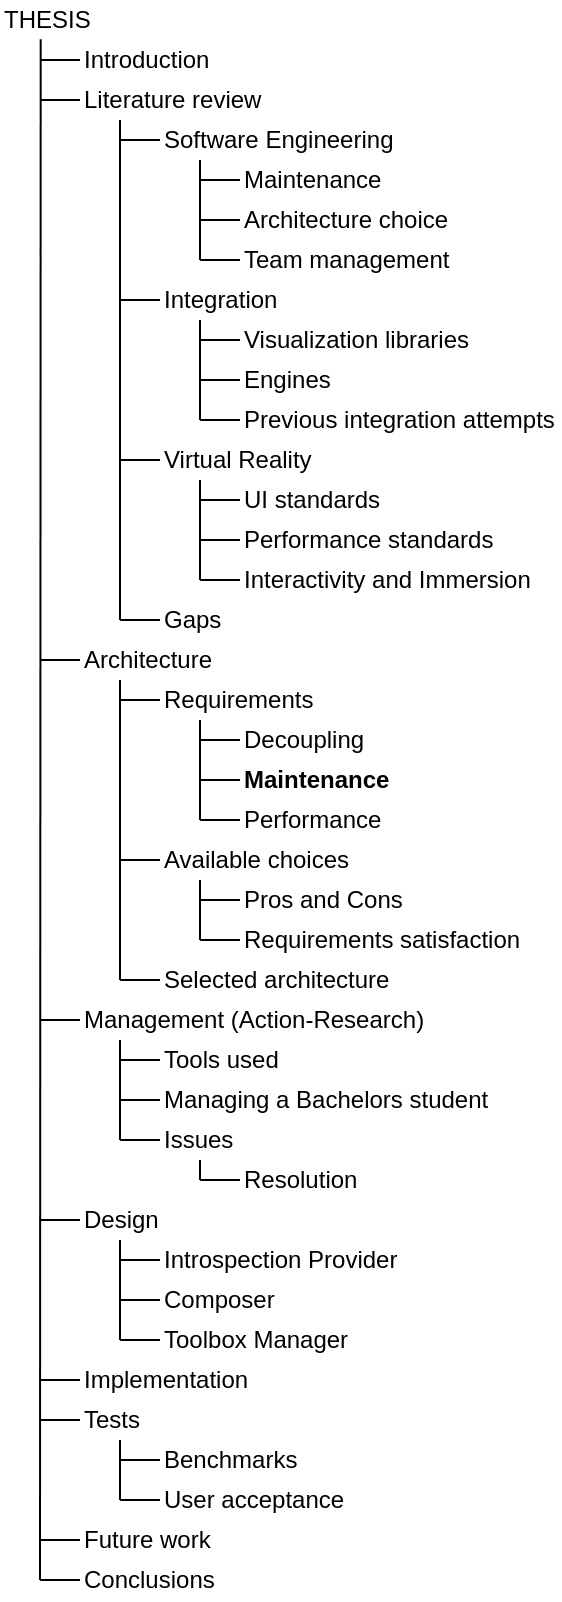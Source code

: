 <mxfile version="14.5.1" type="device"><diagram id="ahG41GufxQBeRk48SPnx" name="Page-1"><mxGraphModel dx="907" dy="733" grid="1" gridSize="10" guides="1" tooltips="1" connect="1" arrows="1" fold="1" page="1" pageScale="1" pageWidth="850" pageHeight="1100" math="0" shadow="0"><root><mxCell id="0"/><mxCell id="1" parent="0"/><mxCell id="CokTXjxzuJ4iFSZao7Tg-1" value="THESIS" style="text;html=1;strokeColor=none;fillColor=none;align=left;verticalAlign=middle;whiteSpace=wrap;rounded=0;" parent="1" vertex="1"><mxGeometry x="280" y="100" width="50" height="20" as="geometry"/></mxCell><mxCell id="CokTXjxzuJ4iFSZao7Tg-2" value="" style="endArrow=none;html=1;entryX=0.407;entryY=0.983;entryDx=0;entryDy=0;entryPerimeter=0;" parent="1" target="CokTXjxzuJ4iFSZao7Tg-1" edge="1"><mxGeometry width="50" height="50" relative="1" as="geometry"><mxPoint x="300" y="890" as="sourcePoint"/><mxPoint x="450" y="240" as="targetPoint"/></mxGeometry></mxCell><mxCell id="CokTXjxzuJ4iFSZao7Tg-3" value="Introduction" style="text;html=1;strokeColor=none;fillColor=none;align=left;verticalAlign=middle;whiteSpace=wrap;rounded=0;" parent="1" vertex="1"><mxGeometry x="320" y="120" width="70" height="20" as="geometry"/></mxCell><mxCell id="CokTXjxzuJ4iFSZao7Tg-5" value="" style="endArrow=none;html=1;entryX=0;entryY=0.5;entryDx=0;entryDy=0;" parent="1" target="CokTXjxzuJ4iFSZao7Tg-3" edge="1"><mxGeometry width="50" height="50" relative="1" as="geometry"><mxPoint x="300" y="130" as="sourcePoint"/><mxPoint x="380" y="230" as="targetPoint"/></mxGeometry></mxCell><mxCell id="CokTXjxzuJ4iFSZao7Tg-7" value="Literature review" style="text;html=1;strokeColor=none;fillColor=none;align=left;verticalAlign=middle;whiteSpace=wrap;rounded=0;" parent="1" vertex="1"><mxGeometry x="320" y="140" width="100" height="20" as="geometry"/></mxCell><mxCell id="CokTXjxzuJ4iFSZao7Tg-8" value="" style="endArrow=none;html=1;entryX=0;entryY=0.5;entryDx=0;entryDy=0;" parent="1" target="CokTXjxzuJ4iFSZao7Tg-7" edge="1"><mxGeometry width="50" height="50" relative="1" as="geometry"><mxPoint x="300" y="150" as="sourcePoint"/><mxPoint x="330" y="140" as="targetPoint"/></mxGeometry></mxCell><mxCell id="CokTXjxzuJ4iFSZao7Tg-9" value="Software Engineering" style="text;html=1;strokeColor=none;fillColor=none;align=left;verticalAlign=middle;whiteSpace=wrap;rounded=0;" parent="1" vertex="1"><mxGeometry x="360" y="160" width="120" height="20" as="geometry"/></mxCell><mxCell id="CokTXjxzuJ4iFSZao7Tg-10" value="" style="endArrow=none;html=1;" parent="1" edge="1"><mxGeometry width="50" height="50" relative="1" as="geometry"><mxPoint x="340" y="160" as="sourcePoint"/><mxPoint x="340" y="410" as="targetPoint"/></mxGeometry></mxCell><mxCell id="CokTXjxzuJ4iFSZao7Tg-11" value="" style="endArrow=none;html=1;entryX=0;entryY=0.5;entryDx=0;entryDy=0;" parent="1" target="CokTXjxzuJ4iFSZao7Tg-9" edge="1"><mxGeometry width="50" height="50" relative="1" as="geometry"><mxPoint x="340" y="170" as="sourcePoint"/><mxPoint x="330" y="160" as="targetPoint"/></mxGeometry></mxCell><mxCell id="CokTXjxzuJ4iFSZao7Tg-12" value="Maintenance" style="text;html=1;strokeColor=none;fillColor=none;align=left;verticalAlign=middle;whiteSpace=wrap;rounded=0;" parent="1" vertex="1"><mxGeometry x="400" y="180" width="80" height="20" as="geometry"/></mxCell><mxCell id="CokTXjxzuJ4iFSZao7Tg-13" value="" style="endArrow=none;html=1;" parent="1" edge="1"><mxGeometry width="50" height="50" relative="1" as="geometry"><mxPoint x="380" y="180" as="sourcePoint"/><mxPoint x="380" y="230" as="targetPoint"/></mxGeometry></mxCell><mxCell id="CokTXjxzuJ4iFSZao7Tg-14" value="" style="endArrow=none;html=1;entryX=0;entryY=0.5;entryDx=0;entryDy=0;" parent="1" target="CokTXjxzuJ4iFSZao7Tg-12" edge="1"><mxGeometry width="50" height="50" relative="1" as="geometry"><mxPoint x="380" y="190" as="sourcePoint"/><mxPoint x="370" y="180" as="targetPoint"/></mxGeometry></mxCell><mxCell id="CokTXjxzuJ4iFSZao7Tg-15" value="Architecture choice" style="text;html=1;strokeColor=none;fillColor=none;align=left;verticalAlign=middle;whiteSpace=wrap;rounded=0;" parent="1" vertex="1"><mxGeometry x="400" y="200" width="110" height="20" as="geometry"/></mxCell><mxCell id="CokTXjxzuJ4iFSZao7Tg-16" value="" style="endArrow=none;html=1;entryX=0;entryY=0.5;entryDx=0;entryDy=0;" parent="1" target="CokTXjxzuJ4iFSZao7Tg-15" edge="1"><mxGeometry width="50" height="50" relative="1" as="geometry"><mxPoint x="380" y="210" as="sourcePoint"/><mxPoint x="410" y="200" as="targetPoint"/></mxGeometry></mxCell><mxCell id="CokTXjxzuJ4iFSZao7Tg-17" value="Team management" style="text;html=1;strokeColor=none;fillColor=none;align=left;verticalAlign=middle;whiteSpace=wrap;rounded=0;labelPosition=center;verticalLabelPosition=middle;horizontal=1;" parent="1" vertex="1"><mxGeometry x="400" y="220" width="110" height="20" as="geometry"/></mxCell><mxCell id="CokTXjxzuJ4iFSZao7Tg-18" value="" style="endArrow=none;html=1;entryX=0;entryY=0.5;entryDx=0;entryDy=0;" parent="1" target="CokTXjxzuJ4iFSZao7Tg-17" edge="1"><mxGeometry width="50" height="50" relative="1" as="geometry"><mxPoint x="380" y="230" as="sourcePoint"/><mxPoint x="410" y="220" as="targetPoint"/></mxGeometry></mxCell><mxCell id="CokTXjxzuJ4iFSZao7Tg-19" value="Integration" style="text;html=1;strokeColor=none;fillColor=none;align=left;verticalAlign=middle;whiteSpace=wrap;rounded=0;" parent="1" vertex="1"><mxGeometry x="360" y="240" width="120" height="20" as="geometry"/></mxCell><mxCell id="CokTXjxzuJ4iFSZao7Tg-20" value="" style="endArrow=none;html=1;entryX=0;entryY=0.5;entryDx=0;entryDy=0;" parent="1" target="CokTXjxzuJ4iFSZao7Tg-19" edge="1"><mxGeometry width="50" height="50" relative="1" as="geometry"><mxPoint x="340" y="250" as="sourcePoint"/><mxPoint x="370" y="180" as="targetPoint"/></mxGeometry></mxCell><mxCell id="CokTXjxzuJ4iFSZao7Tg-21" value="Visualization libraries" style="text;html=1;strokeColor=none;fillColor=none;align=left;verticalAlign=middle;whiteSpace=wrap;rounded=0;" parent="1" vertex="1"><mxGeometry x="400" y="260" width="120" height="20" as="geometry"/></mxCell><mxCell id="CokTXjxzuJ4iFSZao7Tg-22" value="" style="endArrow=none;html=1;" parent="1" edge="1"><mxGeometry width="50" height="50" relative="1" as="geometry"><mxPoint x="380" y="260" as="sourcePoint"/><mxPoint x="380" y="310" as="targetPoint"/></mxGeometry></mxCell><mxCell id="CokTXjxzuJ4iFSZao7Tg-23" value="" style="endArrow=none;html=1;entryX=0;entryY=0.5;entryDx=0;entryDy=0;" parent="1" target="CokTXjxzuJ4iFSZao7Tg-21" edge="1"><mxGeometry width="50" height="50" relative="1" as="geometry"><mxPoint x="380" y="270" as="sourcePoint"/><mxPoint x="410" y="200" as="targetPoint"/></mxGeometry></mxCell><mxCell id="CokTXjxzuJ4iFSZao7Tg-24" value="Engines" style="text;html=1;strokeColor=none;fillColor=none;align=left;verticalAlign=middle;whiteSpace=wrap;rounded=0;" parent="1" vertex="1"><mxGeometry x="400" y="280" width="120" height="20" as="geometry"/></mxCell><mxCell id="CokTXjxzuJ4iFSZao7Tg-25" value="" style="endArrow=none;html=1;entryX=0;entryY=0.5;entryDx=0;entryDy=0;" parent="1" target="CokTXjxzuJ4iFSZao7Tg-24" edge="1"><mxGeometry width="50" height="50" relative="1" as="geometry"><mxPoint x="380" y="290" as="sourcePoint"/><mxPoint x="410" y="280" as="targetPoint"/></mxGeometry></mxCell><mxCell id="CokTXjxzuJ4iFSZao7Tg-26" value="Previous integration attempts" style="text;html=1;strokeColor=none;fillColor=none;align=left;verticalAlign=middle;whiteSpace=wrap;rounded=0;" parent="1" vertex="1"><mxGeometry x="400" y="300" width="160" height="20" as="geometry"/></mxCell><mxCell id="CokTXjxzuJ4iFSZao7Tg-27" value="" style="endArrow=none;html=1;entryX=0;entryY=0.5;entryDx=0;entryDy=0;" parent="1" target="CokTXjxzuJ4iFSZao7Tg-26" edge="1"><mxGeometry width="50" height="50" relative="1" as="geometry"><mxPoint x="380" y="310" as="sourcePoint"/><mxPoint x="410" y="300" as="targetPoint"/></mxGeometry></mxCell><mxCell id="CokTXjxzuJ4iFSZao7Tg-28" value="Virtual Reality" style="text;html=1;strokeColor=none;fillColor=none;align=left;verticalAlign=middle;whiteSpace=wrap;rounded=0;" parent="1" vertex="1"><mxGeometry x="360" y="320" width="120" height="20" as="geometry"/></mxCell><mxCell id="CokTXjxzuJ4iFSZao7Tg-29" value="" style="endArrow=none;html=1;entryX=0;entryY=0.5;entryDx=0;entryDy=0;" parent="1" edge="1"><mxGeometry width="50" height="50" relative="1" as="geometry"><mxPoint x="340" y="330" as="sourcePoint"/><mxPoint x="360" y="330" as="targetPoint"/></mxGeometry></mxCell><mxCell id="CokTXjxzuJ4iFSZao7Tg-30" value="" style="endArrow=none;html=1;" parent="1" edge="1"><mxGeometry width="50" height="50" relative="1" as="geometry"><mxPoint x="380" y="340" as="sourcePoint"/><mxPoint x="380" y="390" as="targetPoint"/></mxGeometry></mxCell><mxCell id="CokTXjxzuJ4iFSZao7Tg-31" value="" style="endArrow=none;html=1;" parent="1" edge="1"><mxGeometry width="50" height="50" relative="1" as="geometry"><mxPoint x="380" y="350" as="sourcePoint"/><mxPoint x="400" y="350" as="targetPoint"/></mxGeometry></mxCell><mxCell id="CokTXjxzuJ4iFSZao7Tg-32" value="UI standards" style="text;html=1;strokeColor=none;fillColor=none;align=left;verticalAlign=middle;whiteSpace=wrap;rounded=0;" parent="1" vertex="1"><mxGeometry x="400" y="340" width="120" height="20" as="geometry"/></mxCell><mxCell id="CokTXjxzuJ4iFSZao7Tg-33" value="Performance standards" style="text;html=1;strokeColor=none;fillColor=none;align=left;verticalAlign=middle;whiteSpace=wrap;rounded=0;" parent="1" vertex="1"><mxGeometry x="400" y="360" width="160" height="20" as="geometry"/></mxCell><mxCell id="CokTXjxzuJ4iFSZao7Tg-34" value="" style="endArrow=none;html=1;entryX=0;entryY=0.5;entryDx=0;entryDy=0;" parent="1" target="CokTXjxzuJ4iFSZao7Tg-33" edge="1"><mxGeometry width="50" height="50" relative="1" as="geometry"><mxPoint x="380" y="370" as="sourcePoint"/><mxPoint x="410" y="360" as="targetPoint"/></mxGeometry></mxCell><mxCell id="CokTXjxzuJ4iFSZao7Tg-36" value="Interactivity and Immersion" style="text;html=1;strokeColor=none;fillColor=none;align=left;verticalAlign=middle;whiteSpace=wrap;rounded=0;" parent="1" vertex="1"><mxGeometry x="400" y="380" width="150" height="20" as="geometry"/></mxCell><mxCell id="CokTXjxzuJ4iFSZao7Tg-39" value="" style="endArrow=none;html=1;entryX=0;entryY=0.5;entryDx=0;entryDy=0;" parent="1" target="CokTXjxzuJ4iFSZao7Tg-36" edge="1"><mxGeometry width="50" height="50" relative="1" as="geometry"><mxPoint x="380" y="390" as="sourcePoint"/><mxPoint x="410" y="380" as="targetPoint"/></mxGeometry></mxCell><mxCell id="D69YvOQ4v0eTggxA56Pe-1" value="Architecture" style="text;html=1;strokeColor=none;fillColor=none;align=left;verticalAlign=middle;whiteSpace=wrap;rounded=0;" parent="1" vertex="1"><mxGeometry x="320" y="420" width="70" height="20" as="geometry"/></mxCell><mxCell id="D69YvOQ4v0eTggxA56Pe-2" value="" style="endArrow=none;html=1;entryX=0;entryY=0.5;entryDx=0;entryDy=0;" parent="1" target="D69YvOQ4v0eTggxA56Pe-1" edge="1"><mxGeometry width="50" height="50" relative="1" as="geometry"><mxPoint x="300" y="430" as="sourcePoint"/><mxPoint x="330" y="180" as="targetPoint"/></mxGeometry></mxCell><mxCell id="D69YvOQ4v0eTggxA56Pe-3" value="" style="endArrow=none;html=1;" parent="1" edge="1"><mxGeometry width="50" height="50" relative="1" as="geometry"><mxPoint x="340" y="440" as="sourcePoint"/><mxPoint x="340" y="590" as="targetPoint"/></mxGeometry></mxCell><mxCell id="D69YvOQ4v0eTggxA56Pe-4" value="Requirements" style="text;html=1;strokeColor=none;fillColor=none;align=left;verticalAlign=middle;whiteSpace=wrap;rounded=0;" parent="1" vertex="1"><mxGeometry x="360" y="440" width="120" height="20" as="geometry"/></mxCell><mxCell id="D69YvOQ4v0eTggxA56Pe-5" value="" style="endArrow=none;html=1;entryX=0;entryY=0.5;entryDx=0;entryDy=0;" parent="1" target="D69YvOQ4v0eTggxA56Pe-4" edge="1"><mxGeometry width="50" height="50" relative="1" as="geometry"><mxPoint x="340" y="450" as="sourcePoint"/><mxPoint x="330" y="440" as="targetPoint"/></mxGeometry></mxCell><mxCell id="D69YvOQ4v0eTggxA56Pe-6" value="" style="endArrow=none;html=1;" parent="1" edge="1"><mxGeometry width="50" height="50" relative="1" as="geometry"><mxPoint x="380" y="460" as="sourcePoint"/><mxPoint x="380" y="510" as="targetPoint"/></mxGeometry></mxCell><mxCell id="D69YvOQ4v0eTggxA56Pe-7" value="" style="endArrow=none;html=1;" parent="1" edge="1"><mxGeometry width="50" height="50" relative="1" as="geometry"><mxPoint x="380" y="470" as="sourcePoint"/><mxPoint x="400" y="470" as="targetPoint"/></mxGeometry></mxCell><mxCell id="D69YvOQ4v0eTggxA56Pe-8" value="Decoupling" style="text;html=1;strokeColor=none;fillColor=none;align=left;verticalAlign=middle;whiteSpace=wrap;rounded=0;" parent="1" vertex="1"><mxGeometry x="400" y="460" width="120" height="20" as="geometry"/></mxCell><mxCell id="D69YvOQ4v0eTggxA56Pe-9" value="" style="endArrow=none;html=1;" parent="1" edge="1"><mxGeometry width="50" height="50" relative="1" as="geometry"><mxPoint x="380" y="490" as="sourcePoint"/><mxPoint x="400" y="490" as="targetPoint"/></mxGeometry></mxCell><mxCell id="D69YvOQ4v0eTggxA56Pe-10" value="&lt;b&gt;Maintenance&lt;/b&gt;" style="text;html=1;strokeColor=none;fillColor=none;align=left;verticalAlign=middle;whiteSpace=wrap;rounded=0;" parent="1" vertex="1"><mxGeometry x="400" y="480" width="120" height="20" as="geometry"/></mxCell><mxCell id="D69YvOQ4v0eTggxA56Pe-11" value="Performance" style="text;html=1;strokeColor=none;fillColor=none;align=left;verticalAlign=middle;whiteSpace=wrap;rounded=0;" parent="1" vertex="1"><mxGeometry x="400" y="500" width="120" height="20" as="geometry"/></mxCell><mxCell id="D69YvOQ4v0eTggxA56Pe-12" value="" style="endArrow=none;html=1;entryX=0;entryY=0.5;entryDx=0;entryDy=0;" parent="1" target="D69YvOQ4v0eTggxA56Pe-11" edge="1"><mxGeometry width="50" height="50" relative="1" as="geometry"><mxPoint x="380" y="510" as="sourcePoint"/><mxPoint x="410" y="500" as="targetPoint"/></mxGeometry></mxCell><mxCell id="D69YvOQ4v0eTggxA56Pe-13" value="Available choices" style="text;html=1;strokeColor=none;fillColor=none;align=left;verticalAlign=middle;whiteSpace=wrap;rounded=0;" parent="1" vertex="1"><mxGeometry x="360" y="520" width="120" height="20" as="geometry"/></mxCell><mxCell id="D69YvOQ4v0eTggxA56Pe-14" value="" style="endArrow=none;html=1;entryX=0;entryY=0.5;entryDx=0;entryDy=0;" parent="1" target="D69YvOQ4v0eTggxA56Pe-13" edge="1"><mxGeometry width="50" height="50" relative="1" as="geometry"><mxPoint x="340" y="530" as="sourcePoint"/><mxPoint x="370" y="460" as="targetPoint"/></mxGeometry></mxCell><mxCell id="D69YvOQ4v0eTggxA56Pe-15" value="" style="endArrow=none;html=1;" parent="1" edge="1"><mxGeometry width="50" height="50" relative="1" as="geometry"><mxPoint x="380" y="540" as="sourcePoint"/><mxPoint x="380" y="570" as="targetPoint"/></mxGeometry></mxCell><mxCell id="D69YvOQ4v0eTggxA56Pe-16" value="Pros and Cons" style="text;html=1;strokeColor=none;fillColor=none;align=left;verticalAlign=middle;whiteSpace=wrap;rounded=0;" parent="1" vertex="1"><mxGeometry x="400" y="540" width="120" height="20" as="geometry"/></mxCell><mxCell id="D69YvOQ4v0eTggxA56Pe-17" value="Requirements satisfaction" style="text;html=1;strokeColor=none;fillColor=none;align=left;verticalAlign=middle;whiteSpace=wrap;rounded=0;" parent="1" vertex="1"><mxGeometry x="400" y="560" width="150" height="20" as="geometry"/></mxCell><mxCell id="D69YvOQ4v0eTggxA56Pe-18" value="" style="endArrow=none;html=1;entryX=0;entryY=0.5;entryDx=0;entryDy=0;" parent="1" target="D69YvOQ4v0eTggxA56Pe-16" edge="1"><mxGeometry width="50" height="50" relative="1" as="geometry"><mxPoint x="380" y="550" as="sourcePoint"/><mxPoint x="410" y="480" as="targetPoint"/></mxGeometry></mxCell><mxCell id="D69YvOQ4v0eTggxA56Pe-19" value="" style="endArrow=none;html=1;entryX=0;entryY=0.5;entryDx=0;entryDy=0;" parent="1" target="D69YvOQ4v0eTggxA56Pe-17" edge="1"><mxGeometry width="50" height="50" relative="1" as="geometry"><mxPoint x="380" y="570" as="sourcePoint"/><mxPoint x="410" y="560" as="targetPoint"/></mxGeometry></mxCell><mxCell id="D69YvOQ4v0eTggxA56Pe-20" value="Selected architecture" style="text;html=1;strokeColor=none;fillColor=none;align=left;verticalAlign=middle;whiteSpace=wrap;rounded=0;" parent="1" vertex="1"><mxGeometry x="360" y="580" width="120" height="20" as="geometry"/></mxCell><mxCell id="D69YvOQ4v0eTggxA56Pe-21" value="" style="endArrow=none;html=1;entryX=0;entryY=0.5;entryDx=0;entryDy=0;" parent="1" target="D69YvOQ4v0eTggxA56Pe-20" edge="1"><mxGeometry width="50" height="50" relative="1" as="geometry"><mxPoint x="340" y="590" as="sourcePoint"/><mxPoint x="370" y="540" as="targetPoint"/></mxGeometry></mxCell><mxCell id="D69YvOQ4v0eTggxA56Pe-22" value="Management (Action-Research)" style="text;html=1;strokeColor=none;fillColor=none;align=left;verticalAlign=middle;whiteSpace=wrap;rounded=0;" parent="1" vertex="1"><mxGeometry x="320" y="600" width="180" height="20" as="geometry"/></mxCell><mxCell id="D69YvOQ4v0eTggxA56Pe-23" value="" style="endArrow=none;html=1;entryX=0;entryY=0.5;entryDx=0;entryDy=0;" parent="1" target="D69YvOQ4v0eTggxA56Pe-22" edge="1"><mxGeometry width="50" height="50" relative="1" as="geometry"><mxPoint x="300" y="610" as="sourcePoint"/><mxPoint x="330" y="440" as="targetPoint"/></mxGeometry></mxCell><mxCell id="D69YvOQ4v0eTggxA56Pe-24" value="Tools used" style="text;html=1;strokeColor=none;fillColor=none;align=left;verticalAlign=middle;whiteSpace=wrap;rounded=0;" parent="1" vertex="1"><mxGeometry x="360" y="620" width="120" height="20" as="geometry"/></mxCell><mxCell id="D69YvOQ4v0eTggxA56Pe-25" value="Managing a Bachelors student" style="text;html=1;strokeColor=none;fillColor=none;align=left;verticalAlign=middle;whiteSpace=wrap;rounded=0;" parent="1" vertex="1"><mxGeometry x="360" y="640" width="170" height="20" as="geometry"/></mxCell><mxCell id="D69YvOQ4v0eTggxA56Pe-26" value="Issues" style="text;html=1;strokeColor=none;fillColor=none;align=left;verticalAlign=middle;whiteSpace=wrap;rounded=0;" parent="1" vertex="1"><mxGeometry x="360" y="660" width="120" height="20" as="geometry"/></mxCell><mxCell id="D69YvOQ4v0eTggxA56Pe-27" value="" style="endArrow=none;html=1;" parent="1" edge="1"><mxGeometry width="50" height="50" relative="1" as="geometry"><mxPoint x="340" y="620" as="sourcePoint"/><mxPoint x="340" y="670" as="targetPoint"/></mxGeometry></mxCell><mxCell id="D69YvOQ4v0eTggxA56Pe-28" value="" style="endArrow=none;html=1;entryX=0;entryY=0.5;entryDx=0;entryDy=0;" parent="1" target="D69YvOQ4v0eTggxA56Pe-24" edge="1"><mxGeometry width="50" height="50" relative="1" as="geometry"><mxPoint x="340" y="630" as="sourcePoint"/><mxPoint x="410" y="480" as="targetPoint"/></mxGeometry></mxCell><mxCell id="D69YvOQ4v0eTggxA56Pe-29" value="" style="endArrow=none;html=1;entryX=0;entryY=0.5;entryDx=0;entryDy=0;" parent="1" target="D69YvOQ4v0eTggxA56Pe-25" edge="1"><mxGeometry width="50" height="50" relative="1" as="geometry"><mxPoint x="340" y="650" as="sourcePoint"/><mxPoint x="370" y="640" as="targetPoint"/></mxGeometry></mxCell><mxCell id="D69YvOQ4v0eTggxA56Pe-30" value="" style="endArrow=none;html=1;entryX=0;entryY=0.5;entryDx=0;entryDy=0;" parent="1" target="D69YvOQ4v0eTggxA56Pe-26" edge="1"><mxGeometry width="50" height="50" relative="1" as="geometry"><mxPoint x="340" y="670" as="sourcePoint"/><mxPoint x="380" y="650" as="targetPoint"/></mxGeometry></mxCell><mxCell id="D69YvOQ4v0eTggxA56Pe-31" value="" style="endArrow=none;html=1;" parent="1" edge="1"><mxGeometry width="50" height="50" relative="1" as="geometry"><mxPoint x="380" y="680" as="sourcePoint"/><mxPoint x="380" y="690" as="targetPoint"/></mxGeometry></mxCell><mxCell id="D69YvOQ4v0eTggxA56Pe-32" value="" style="endArrow=none;html=1;" parent="1" edge="1"><mxGeometry width="50" height="50" relative="1" as="geometry"><mxPoint x="380" y="690" as="sourcePoint"/><mxPoint x="400" y="690" as="targetPoint"/></mxGeometry></mxCell><mxCell id="D69YvOQ4v0eTggxA56Pe-33" value="Resolution" style="text;html=1;strokeColor=none;fillColor=none;align=left;verticalAlign=middle;whiteSpace=wrap;rounded=0;" parent="1" vertex="1"><mxGeometry x="400" y="680" width="120" height="20" as="geometry"/></mxCell><mxCell id="D69YvOQ4v0eTggxA56Pe-34" value="" style="endArrow=none;html=1;" parent="1" edge="1"><mxGeometry width="50" height="50" relative="1" as="geometry"><mxPoint x="300" y="710" as="sourcePoint"/><mxPoint x="320" y="710" as="targetPoint"/></mxGeometry></mxCell><mxCell id="D69YvOQ4v0eTggxA56Pe-35" value="Design" style="text;html=1;strokeColor=none;fillColor=none;align=left;verticalAlign=middle;whiteSpace=wrap;rounded=0;" parent="1" vertex="1"><mxGeometry x="320" y="700" width="120" height="20" as="geometry"/></mxCell><mxCell id="D69YvOQ4v0eTggxA56Pe-36" value="" style="endArrow=none;html=1;" parent="1" edge="1"><mxGeometry width="50" height="50" relative="1" as="geometry"><mxPoint x="340" y="720" as="sourcePoint"/><mxPoint x="340" y="770" as="targetPoint"/></mxGeometry></mxCell><mxCell id="D69YvOQ4v0eTggxA56Pe-37" value="" style="endArrow=none;html=1;" parent="1" edge="1"><mxGeometry width="50" height="50" relative="1" as="geometry"><mxPoint x="340" y="730" as="sourcePoint"/><mxPoint x="360" y="730" as="targetPoint"/></mxGeometry></mxCell><mxCell id="D69YvOQ4v0eTggxA56Pe-38" value="Introspection Provider" style="text;html=1;strokeColor=none;fillColor=none;align=left;verticalAlign=middle;whiteSpace=wrap;rounded=0;" parent="1" vertex="1"><mxGeometry x="360" y="720" width="120" height="20" as="geometry"/></mxCell><mxCell id="D69YvOQ4v0eTggxA56Pe-39" value="" style="endArrow=none;html=1;" parent="1" edge="1"><mxGeometry width="50" height="50" relative="1" as="geometry"><mxPoint x="340" y="750" as="sourcePoint"/><mxPoint x="360" y="750" as="targetPoint"/></mxGeometry></mxCell><mxCell id="D69YvOQ4v0eTggxA56Pe-40" value="" style="endArrow=none;html=1;" parent="1" edge="1"><mxGeometry width="50" height="50" relative="1" as="geometry"><mxPoint x="340" y="770" as="sourcePoint"/><mxPoint x="360" y="770" as="targetPoint"/></mxGeometry></mxCell><mxCell id="D69YvOQ4v0eTggxA56Pe-41" value="Composer" style="text;html=1;strokeColor=none;fillColor=none;align=left;verticalAlign=middle;whiteSpace=wrap;rounded=0;" parent="1" vertex="1"><mxGeometry x="360" y="740" width="120" height="20" as="geometry"/></mxCell><mxCell id="D69YvOQ4v0eTggxA56Pe-42" value="Toolbox Manager" style="text;html=1;strokeColor=none;fillColor=none;align=left;verticalAlign=middle;whiteSpace=wrap;rounded=0;" parent="1" vertex="1"><mxGeometry x="360" y="760" width="120" height="20" as="geometry"/></mxCell><mxCell id="D69YvOQ4v0eTggxA56Pe-43" value="" style="endArrow=none;html=1;" parent="1" edge="1"><mxGeometry width="50" height="50" relative="1" as="geometry"><mxPoint x="300" y="790" as="sourcePoint"/><mxPoint x="320" y="790" as="targetPoint"/></mxGeometry></mxCell><mxCell id="D69YvOQ4v0eTggxA56Pe-44" value="Implementation" style="text;html=1;strokeColor=none;fillColor=none;align=left;verticalAlign=middle;whiteSpace=wrap;rounded=0;" parent="1" vertex="1"><mxGeometry x="320" y="780" width="120" height="20" as="geometry"/></mxCell><mxCell id="D69YvOQ4v0eTggxA56Pe-45" value="Tests" style="text;html=1;strokeColor=none;fillColor=none;align=left;verticalAlign=middle;whiteSpace=wrap;rounded=0;" parent="1" vertex="1"><mxGeometry x="320" y="800" width="120" height="20" as="geometry"/></mxCell><mxCell id="D69YvOQ4v0eTggxA56Pe-46" value="" style="endArrow=none;html=1;entryX=0;entryY=0.5;entryDx=0;entryDy=0;" parent="1" target="D69YvOQ4v0eTggxA56Pe-45" edge="1"><mxGeometry width="50" height="50" relative="1" as="geometry"><mxPoint x="300" y="810" as="sourcePoint"/><mxPoint x="330" y="800" as="targetPoint"/></mxGeometry></mxCell><mxCell id="D69YvOQ4v0eTggxA56Pe-47" value="" style="endArrow=none;html=1;" parent="1" edge="1"><mxGeometry width="50" height="50" relative="1" as="geometry"><mxPoint x="340" y="820" as="sourcePoint"/><mxPoint x="340" y="850" as="targetPoint"/></mxGeometry></mxCell><mxCell id="D69YvOQ4v0eTggxA56Pe-48" value="Benchmarks" style="text;html=1;strokeColor=none;fillColor=none;align=left;verticalAlign=middle;whiteSpace=wrap;rounded=0;" parent="1" vertex="1"><mxGeometry x="360" y="820" width="120" height="20" as="geometry"/></mxCell><mxCell id="D69YvOQ4v0eTggxA56Pe-49" value="User acceptance" style="text;html=1;strokeColor=none;fillColor=none;align=left;verticalAlign=middle;whiteSpace=wrap;rounded=0;" parent="1" vertex="1"><mxGeometry x="360" y="840" width="120" height="20" as="geometry"/></mxCell><mxCell id="D69YvOQ4v0eTggxA56Pe-50" value="" style="endArrow=none;html=1;entryX=0;entryY=0.5;entryDx=0;entryDy=0;" parent="1" target="D69YvOQ4v0eTggxA56Pe-48" edge="1"><mxGeometry width="50" height="50" relative="1" as="geometry"><mxPoint x="340" y="830" as="sourcePoint"/><mxPoint x="330" y="800" as="targetPoint"/></mxGeometry></mxCell><mxCell id="D69YvOQ4v0eTggxA56Pe-51" value="" style="endArrow=none;html=1;entryX=0;entryY=0.5;entryDx=0;entryDy=0;" parent="1" target="D69YvOQ4v0eTggxA56Pe-49" edge="1"><mxGeometry width="50" height="50" relative="1" as="geometry"><mxPoint x="340" y="850" as="sourcePoint"/><mxPoint x="340" y="810" as="targetPoint"/></mxGeometry></mxCell><mxCell id="D69YvOQ4v0eTggxA56Pe-52" value="Future work" style="text;html=1;strokeColor=none;fillColor=none;align=left;verticalAlign=middle;whiteSpace=wrap;rounded=0;" parent="1" vertex="1"><mxGeometry x="320" y="860" width="120" height="20" as="geometry"/></mxCell><mxCell id="D69YvOQ4v0eTggxA56Pe-53" value="Conclusions" style="text;html=1;strokeColor=none;fillColor=none;align=left;verticalAlign=middle;whiteSpace=wrap;rounded=0;" parent="1" vertex="1"><mxGeometry x="320" y="880" width="120" height="20" as="geometry"/></mxCell><mxCell id="D69YvOQ4v0eTggxA56Pe-54" value="" style="endArrow=none;html=1;entryX=0;entryY=0.5;entryDx=0;entryDy=0;" parent="1" target="D69YvOQ4v0eTggxA56Pe-52" edge="1"><mxGeometry width="50" height="50" relative="1" as="geometry"><mxPoint x="300" y="870" as="sourcePoint"/><mxPoint x="330" y="820" as="targetPoint"/></mxGeometry></mxCell><mxCell id="D69YvOQ4v0eTggxA56Pe-55" value="" style="endArrow=none;html=1;entryX=0;entryY=0.5;entryDx=0;entryDy=0;" parent="1" target="D69YvOQ4v0eTggxA56Pe-53" edge="1"><mxGeometry width="50" height="50" relative="1" as="geometry"><mxPoint x="300" y="890" as="sourcePoint"/><mxPoint x="340" y="830" as="targetPoint"/></mxGeometry></mxCell><mxCell id="-fk0niAsecz7efZUR_HW-1" value="" style="endArrow=none;html=1;" edge="1" parent="1"><mxGeometry width="50" height="50" relative="1" as="geometry"><mxPoint x="340" y="410" as="sourcePoint"/><mxPoint x="360" y="410" as="targetPoint"/></mxGeometry></mxCell><mxCell id="-fk0niAsecz7efZUR_HW-2" value="Gaps" style="text;html=1;strokeColor=none;fillColor=none;align=left;verticalAlign=middle;whiteSpace=wrap;rounded=0;" vertex="1" parent="1"><mxGeometry x="360" y="400" width="150" height="20" as="geometry"/></mxCell></root></mxGraphModel></diagram></mxfile>